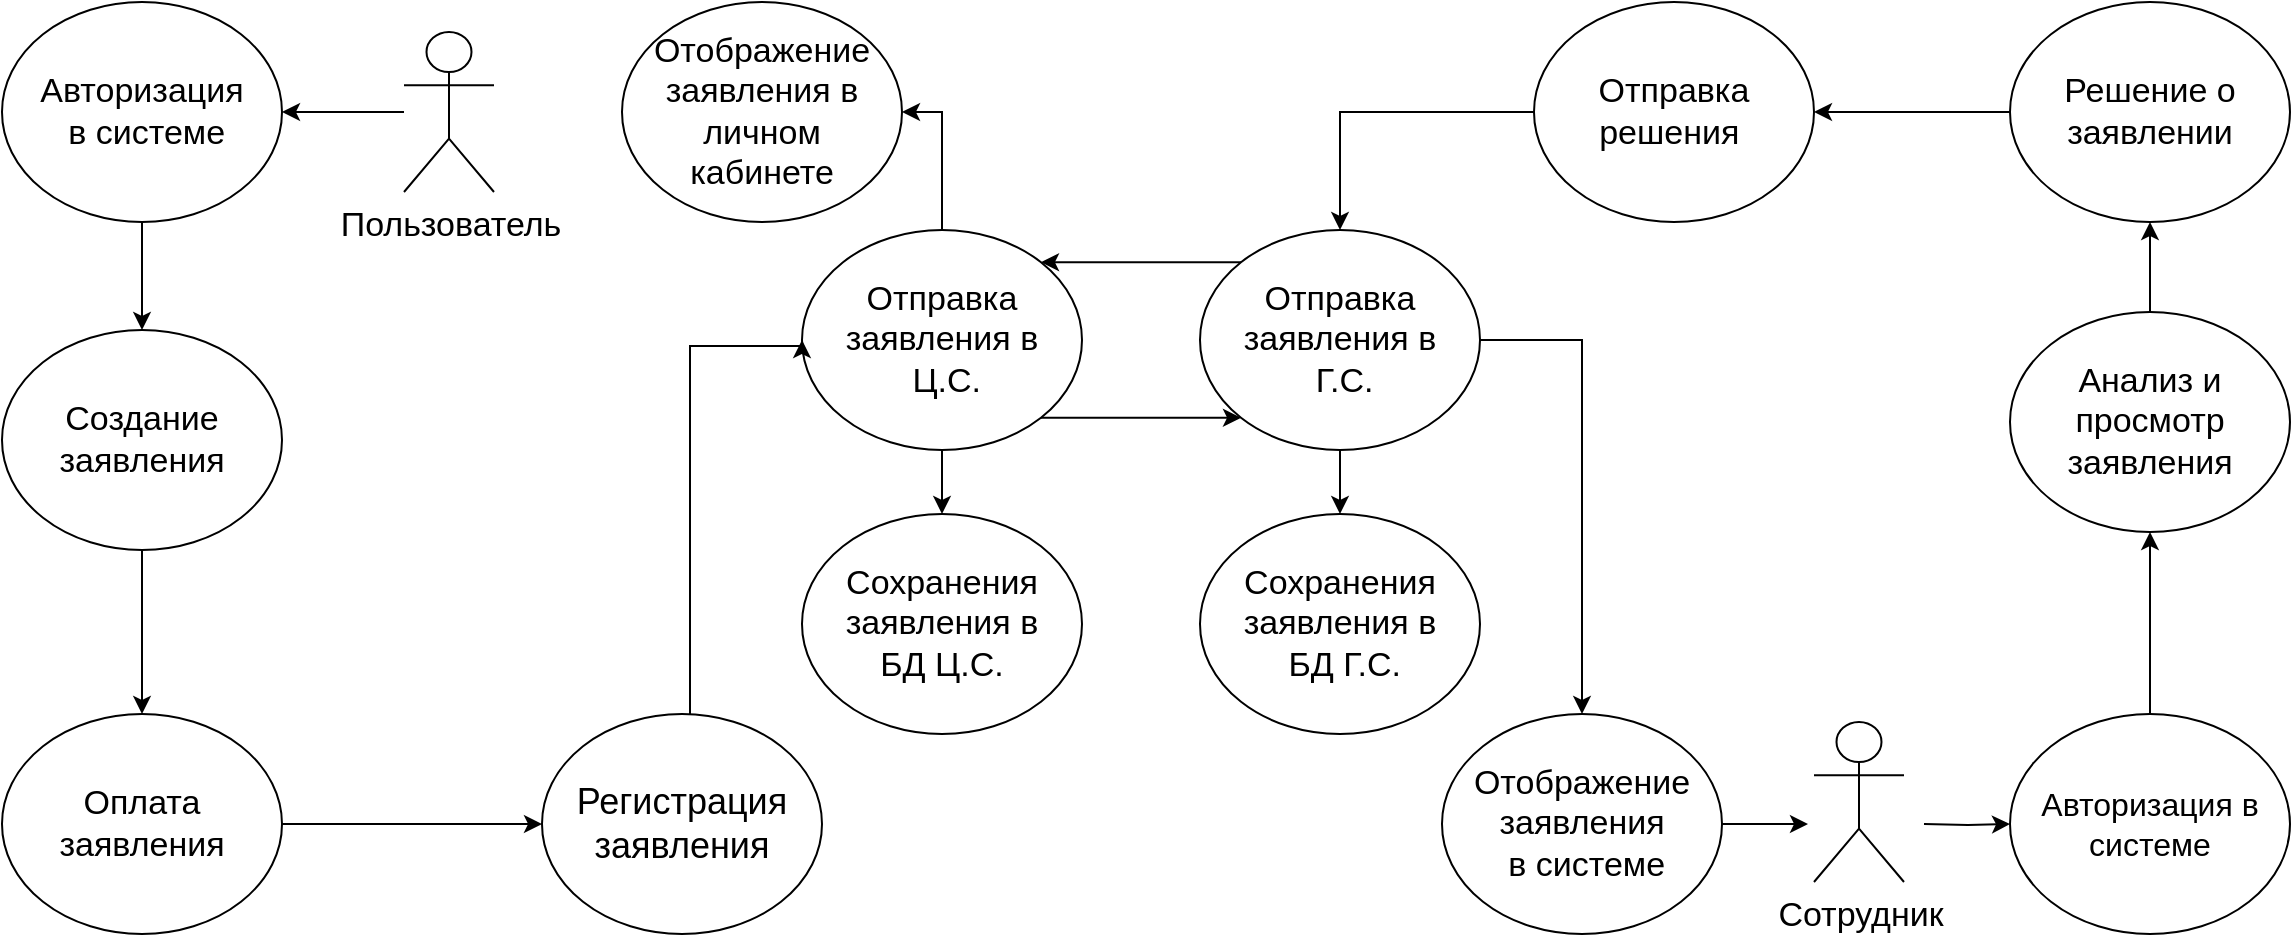 <mxfile version="21.2.9" type="github">
  <diagram name="Страница 1" id="IM1O5l8puq6AkNADgdny">
    <mxGraphModel dx="1184" dy="450" grid="0" gridSize="10" guides="1" tooltips="1" connect="1" arrows="1" fold="1" page="1" pageScale="1" pageWidth="1169" pageHeight="827" math="0" shadow="0">
      <root>
        <mxCell id="0" />
        <mxCell id="1" parent="0" />
        <mxCell id="15-6eLY7Y1xTpjviWE6E-25" value="" style="edgeStyle=orthogonalEdgeStyle;rounded=0;orthogonalLoop=1;jettySize=auto;html=1;" parent="1" source="15-6eLY7Y1xTpjviWE6E-1" target="15-6eLY7Y1xTpjviWE6E-3" edge="1">
          <mxGeometry relative="1" as="geometry" />
        </mxCell>
        <mxCell id="15-6eLY7Y1xTpjviWE6E-1" value="Пользователь" style="shape=umlActor;verticalLabelPosition=bottom;verticalAlign=top;html=1;outlineConnect=0;fontSize=17;" parent="1" vertex="1">
          <mxGeometry x="216" y="18" width="45" height="80" as="geometry" />
        </mxCell>
        <mxCell id="15-6eLY7Y1xTpjviWE6E-38" style="edgeStyle=orthogonalEdgeStyle;rounded=0;orthogonalLoop=1;jettySize=auto;html=1;entryX=0;entryY=0.5;entryDx=0;entryDy=0;" parent="1" target="T-DnqVNL3Df9SW4JSe4_-6" edge="1">
          <mxGeometry relative="1" as="geometry">
            <mxPoint x="976" y="414" as="sourcePoint" />
            <mxPoint x="1020" y="455" as="targetPoint" />
          </mxGeometry>
        </mxCell>
        <mxCell id="15-6eLY7Y1xTpjviWE6E-26" style="edgeStyle=orthogonalEdgeStyle;rounded=0;orthogonalLoop=1;jettySize=auto;html=1;entryX=0.5;entryY=0;entryDx=0;entryDy=0;" parent="1" source="15-6eLY7Y1xTpjviWE6E-3" target="T-DnqVNL3Df9SW4JSe4_-2" edge="1">
          <mxGeometry relative="1" as="geometry">
            <mxPoint x="86.44" y="166" as="targetPoint" />
          </mxGeometry>
        </mxCell>
        <mxCell id="15-6eLY7Y1xTpjviWE6E-3" value="&lt;font style=&quot;font-size: 17px;&quot;&gt;Авторизация&lt;br&gt;&amp;nbsp;в системе&lt;/font&gt;" style="ellipse;whiteSpace=wrap;html=1;" parent="1" vertex="1">
          <mxGeometry x="15" y="3" width="140" height="110" as="geometry" />
        </mxCell>
        <mxCell id="15-6eLY7Y1xTpjviWE6E-27" style="edgeStyle=orthogonalEdgeStyle;rounded=0;orthogonalLoop=1;jettySize=auto;html=1;entryX=0.5;entryY=0;entryDx=0;entryDy=0;exitX=0.5;exitY=1;exitDx=0;exitDy=0;" parent="1" source="T-DnqVNL3Df9SW4JSe4_-2" target="15-6eLY7Y1xTpjviWE6E-9" edge="1">
          <mxGeometry relative="1" as="geometry">
            <mxPoint x="86.44" y="271" as="sourcePoint" />
            <mxPoint x="80" y="280" as="targetPoint" />
          </mxGeometry>
        </mxCell>
        <mxCell id="15-6eLY7Y1xTpjviWE6E-60" style="edgeStyle=orthogonalEdgeStyle;rounded=0;orthogonalLoop=1;jettySize=auto;html=1;entryX=0.5;entryY=0;entryDx=0;entryDy=0;" parent="1" source="15-6eLY7Y1xTpjviWE6E-7" target="15-6eLY7Y1xTpjviWE6E-10" edge="1">
          <mxGeometry relative="1" as="geometry" />
        </mxCell>
        <mxCell id="15-6eLY7Y1xTpjviWE6E-61" style="edgeStyle=orthogonalEdgeStyle;rounded=0;orthogonalLoop=1;jettySize=auto;html=1;exitX=1;exitY=1;exitDx=0;exitDy=0;entryX=0;entryY=1;entryDx=0;entryDy=0;" parent="1" source="15-6eLY7Y1xTpjviWE6E-7" target="15-6eLY7Y1xTpjviWE6E-11" edge="1">
          <mxGeometry relative="1" as="geometry" />
        </mxCell>
        <mxCell id="T-DnqVNL3Df9SW4JSe4_-13" style="edgeStyle=orthogonalEdgeStyle;rounded=0;orthogonalLoop=1;jettySize=auto;html=1;entryX=1;entryY=0.5;entryDx=0;entryDy=0;" edge="1" parent="1" source="15-6eLY7Y1xTpjviWE6E-7" target="15-6eLY7Y1xTpjviWE6E-19">
          <mxGeometry relative="1" as="geometry" />
        </mxCell>
        <mxCell id="15-6eLY7Y1xTpjviWE6E-7" value="Отправка &lt;br style=&quot;font-size: 17px;&quot;&gt;заявления в&lt;br&gt;&amp;nbsp;Ц.С." style="ellipse;whiteSpace=wrap;html=1;fontSize=17;" parent="1" vertex="1">
          <mxGeometry x="415" y="117" width="140" height="110" as="geometry" />
        </mxCell>
        <mxCell id="15-6eLY7Y1xTpjviWE6E-30" style="edgeStyle=orthogonalEdgeStyle;rounded=0;orthogonalLoop=1;jettySize=auto;html=1;entryX=0;entryY=0.5;entryDx=0;entryDy=0;" parent="1" source="15-6eLY7Y1xTpjviWE6E-9" target="T-DnqVNL3Df9SW4JSe4_-4" edge="1">
          <mxGeometry relative="1" as="geometry">
            <mxPoint x="243" y="420" as="targetPoint" />
          </mxGeometry>
        </mxCell>
        <mxCell id="15-6eLY7Y1xTpjviWE6E-9" value="Оплата заявления" style="ellipse;whiteSpace=wrap;html=1;fontSize=17;" parent="1" vertex="1">
          <mxGeometry x="15" y="359" width="140" height="110" as="geometry" />
        </mxCell>
        <mxCell id="15-6eLY7Y1xTpjviWE6E-10" value="Сохранения заявления в &lt;br&gt;БД Ц.С." style="ellipse;whiteSpace=wrap;html=1;fontSize=17;" parent="1" vertex="1">
          <mxGeometry x="415" y="259" width="140" height="110" as="geometry" />
        </mxCell>
        <mxCell id="15-6eLY7Y1xTpjviWE6E-62" style="edgeStyle=orthogonalEdgeStyle;rounded=0;orthogonalLoop=1;jettySize=auto;html=1;entryX=0.5;entryY=0;entryDx=0;entryDy=0;" parent="1" source="15-6eLY7Y1xTpjviWE6E-11" target="15-6eLY7Y1xTpjviWE6E-14" edge="1">
          <mxGeometry relative="1" as="geometry" />
        </mxCell>
        <mxCell id="15-6eLY7Y1xTpjviWE6E-65" style="edgeStyle=orthogonalEdgeStyle;rounded=0;orthogonalLoop=1;jettySize=auto;html=1;exitX=0;exitY=0;exitDx=0;exitDy=0;entryX=1;entryY=0;entryDx=0;entryDy=0;" parent="1" source="15-6eLY7Y1xTpjviWE6E-11" target="15-6eLY7Y1xTpjviWE6E-7" edge="1">
          <mxGeometry relative="1" as="geometry" />
        </mxCell>
        <mxCell id="T-DnqVNL3Df9SW4JSe4_-15" style="edgeStyle=orthogonalEdgeStyle;rounded=0;orthogonalLoop=1;jettySize=auto;html=1;entryX=0.5;entryY=0;entryDx=0;entryDy=0;" edge="1" parent="1" source="15-6eLY7Y1xTpjviWE6E-11" target="T-DnqVNL3Df9SW4JSe4_-8">
          <mxGeometry relative="1" as="geometry">
            <Array as="points">
              <mxPoint x="805" y="172" />
            </Array>
          </mxGeometry>
        </mxCell>
        <mxCell id="15-6eLY7Y1xTpjviWE6E-11" value="Отправка заявления в&lt;br&gt;&amp;nbsp;Г.С." style="ellipse;whiteSpace=wrap;html=1;fontSize=17;" parent="1" vertex="1">
          <mxGeometry x="614" y="117" width="140" height="110" as="geometry" />
        </mxCell>
        <mxCell id="15-6eLY7Y1xTpjviWE6E-36" style="edgeStyle=orthogonalEdgeStyle;rounded=0;orthogonalLoop=1;jettySize=auto;html=1;exitX=1;exitY=0.5;exitDx=0;exitDy=0;" parent="1" source="T-DnqVNL3Df9SW4JSe4_-8" edge="1">
          <mxGeometry relative="1" as="geometry">
            <mxPoint x="894.5" y="491.0" as="sourcePoint" />
            <mxPoint x="918" y="414" as="targetPoint" />
          </mxGeometry>
        </mxCell>
        <mxCell id="15-6eLY7Y1xTpjviWE6E-14" value="Сохранения заявления в&lt;br&gt;&amp;nbsp;БД Г.С." style="ellipse;whiteSpace=wrap;html=1;fontSize=17;" parent="1" vertex="1">
          <mxGeometry x="614" y="259" width="140" height="110" as="geometry" />
        </mxCell>
        <mxCell id="15-6eLY7Y1xTpjviWE6E-40" style="edgeStyle=orthogonalEdgeStyle;rounded=0;orthogonalLoop=1;jettySize=auto;html=1;entryX=0.5;entryY=1;entryDx=0;entryDy=0;exitX=0.5;exitY=0;exitDx=0;exitDy=0;" parent="1" source="T-DnqVNL3Df9SW4JSe4_-5" target="T-DnqVNL3Df9SW4JSe4_-7" edge="1">
          <mxGeometry relative="1" as="geometry">
            <mxPoint x="1093.25" y="159" as="sourcePoint" />
            <mxPoint x="1060.25" y="130" as="targetPoint" />
          </mxGeometry>
        </mxCell>
        <mxCell id="T-DnqVNL3Df9SW4JSe4_-1" style="edgeStyle=orthogonalEdgeStyle;rounded=0;orthogonalLoop=1;jettySize=auto;html=1;entryX=1;entryY=0.5;entryDx=0;entryDy=0;exitX=0;exitY=0.5;exitDx=0;exitDy=0;" edge="1" parent="1" source="T-DnqVNL3Df9SW4JSe4_-7" target="15-6eLY7Y1xTpjviWE6E-18">
          <mxGeometry relative="1" as="geometry">
            <mxPoint x="964" y="75" as="sourcePoint" />
          </mxGeometry>
        </mxCell>
        <mxCell id="15-6eLY7Y1xTpjviWE6E-64" style="edgeStyle=orthogonalEdgeStyle;rounded=0;orthogonalLoop=1;jettySize=auto;html=1;entryX=0.5;entryY=0;entryDx=0;entryDy=0;exitX=0;exitY=0.5;exitDx=0;exitDy=0;" parent="1" source="15-6eLY7Y1xTpjviWE6E-18" target="15-6eLY7Y1xTpjviWE6E-11" edge="1">
          <mxGeometry relative="1" as="geometry" />
        </mxCell>
        <mxCell id="15-6eLY7Y1xTpjviWE6E-18" value="Отправка решения&amp;nbsp;" style="ellipse;whiteSpace=wrap;html=1;fontSize=17;" parent="1" vertex="1">
          <mxGeometry x="781" y="3" width="140" height="110" as="geometry" />
        </mxCell>
        <mxCell id="15-6eLY7Y1xTpjviWE6E-19" value="Отображение заявления в личном&lt;br&gt;кабинете" style="ellipse;whiteSpace=wrap;html=1;fontSize=17;" parent="1" vertex="1">
          <mxGeometry x="325" y="3" width="140" height="110" as="geometry" />
        </mxCell>
        <mxCell id="15-6eLY7Y1xTpjviWE6E-39" style="edgeStyle=orthogonalEdgeStyle;rounded=0;orthogonalLoop=1;jettySize=auto;html=1;entryX=0.5;entryY=1;entryDx=0;entryDy=0;exitX=0.5;exitY=0;exitDx=0;exitDy=0;" parent="1" source="T-DnqVNL3Df9SW4JSe4_-6" target="T-DnqVNL3Df9SW4JSe4_-5" edge="1">
          <mxGeometry relative="1" as="geometry">
            <mxPoint x="1116.25" y="400" as="sourcePoint" />
            <mxPoint x="1093.25" y="269" as="targetPoint" />
          </mxGeometry>
        </mxCell>
        <mxCell id="T-DnqVNL3Df9SW4JSe4_-2" value="Создание заявления" style="ellipse;whiteSpace=wrap;html=1;fontSize=17;" vertex="1" parent="1">
          <mxGeometry x="15" y="167" width="140" height="110" as="geometry" />
        </mxCell>
        <mxCell id="T-DnqVNL3Df9SW4JSe4_-10" style="edgeStyle=orthogonalEdgeStyle;rounded=0;orthogonalLoop=1;jettySize=auto;html=1;entryX=0;entryY=0.5;entryDx=0;entryDy=0;" edge="1" parent="1" source="T-DnqVNL3Df9SW4JSe4_-4" target="15-6eLY7Y1xTpjviWE6E-7">
          <mxGeometry relative="1" as="geometry">
            <mxPoint x="359" y="170.93" as="targetPoint" />
            <Array as="points">
              <mxPoint x="359" y="175" />
            </Array>
          </mxGeometry>
        </mxCell>
        <mxCell id="T-DnqVNL3Df9SW4JSe4_-4" value="&lt;font style=&quot;font-size: 18px;&quot;&gt;Регистрация заявления&lt;/font&gt;" style="ellipse;whiteSpace=wrap;html=1;fillColor=default;strokeColor=default;fontSize=17;" vertex="1" parent="1">
          <mxGeometry x="285" y="359" width="140" height="110" as="geometry" />
        </mxCell>
        <mxCell id="T-DnqVNL3Df9SW4JSe4_-5" value="Анализ и просмотр заявления" style="ellipse;whiteSpace=wrap;html=1;fontSize=17;" vertex="1" parent="1">
          <mxGeometry x="1019" y="158" width="140" height="110" as="geometry" />
        </mxCell>
        <mxCell id="T-DnqVNL3Df9SW4JSe4_-6" value="Авторизация в системе" style="ellipse;whiteSpace=wrap;html=1;fontSize=16;" vertex="1" parent="1">
          <mxGeometry x="1019" y="359" width="140" height="110" as="geometry" />
        </mxCell>
        <mxCell id="T-DnqVNL3Df9SW4JSe4_-7" value="Решение о&lt;br style=&quot;border-color: var(--border-color); font-size: 17px;&quot;&gt;заявлении" style="ellipse;whiteSpace=wrap;html=1;fontSize=17;" vertex="1" parent="1">
          <mxGeometry x="1019" y="3" width="140" height="110" as="geometry" />
        </mxCell>
        <mxCell id="T-DnqVNL3Df9SW4JSe4_-8" value="Отображение заявления&lt;br style=&quot;border-color: var(--border-color); font-size: 17px;&quot;&gt;&amp;nbsp;в системе" style="ellipse;whiteSpace=wrap;html=1;fontSize=17;" vertex="1" parent="1">
          <mxGeometry x="735" y="359" width="140" height="110" as="geometry" />
        </mxCell>
        <mxCell id="T-DnqVNL3Df9SW4JSe4_-9" value="Сотрудник" style="shape=umlActor;verticalLabelPosition=bottom;verticalAlign=top;html=1;outlineConnect=0;fontSize=17;" vertex="1" parent="1">
          <mxGeometry x="921" y="363" width="45" height="80" as="geometry" />
        </mxCell>
      </root>
    </mxGraphModel>
  </diagram>
</mxfile>
